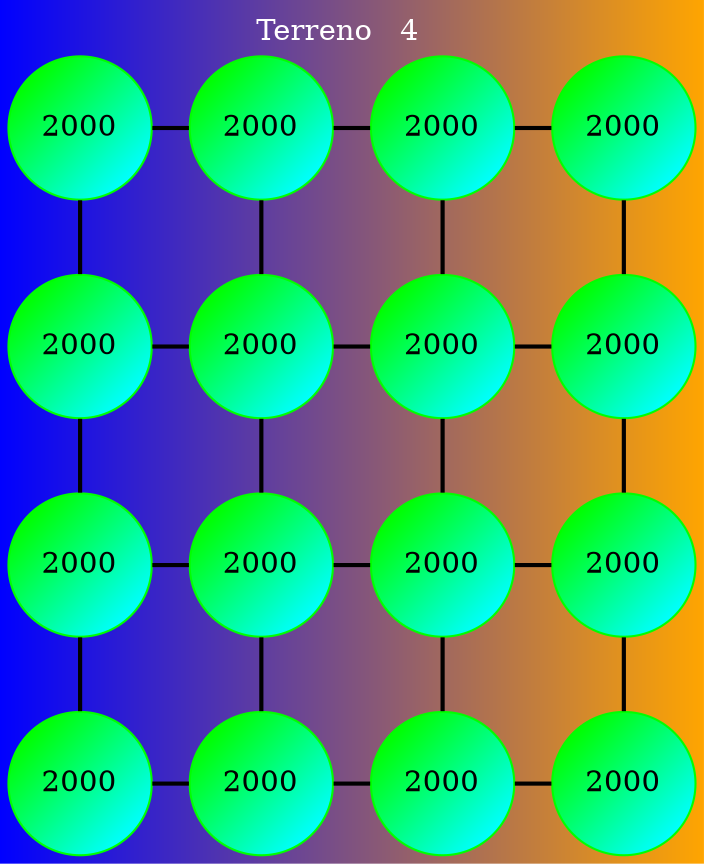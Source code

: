 
        graph grid{
	            layout=dot   
                fontcolor="white" 
                label=" Terreno   4    "    
                labelloc = "t"
                bgcolor="blue:orange"    
                edge [weight=1000 style=radial color=black ]
                node [shape=circle style="filled"  color="green:cyan" gradientangle="315"]
                
                edge [weight=1000 style=bold color=black]

                    1 [ label="2000" ]; 
     2 [ label="2000" ]; 
     3 [ label="2000" ]; 
     4 [ label="2000" ]; 
     5 [ label="2000" ]; 
     6 [ label="2000" ]; 
     7 [ label="2000" ]; 
     8 [ label="2000" ]; 
     9 [ label="2000" ]; 
     10 [ label="2000" ]; 
     11 [ label="2000" ]; 
     12 [ label="2000" ]; 
     13 [ label="2000" ]; 
     14 [ label="2000" ]; 
     15 [ label="2000" ]; 
     16 [ label="2000" ]; 
 rank=same { 1--2--3--4}
 rank=same {5--6--7--8}
 rank=same {9--10--11--12}
 rank=same {13--14--15--16}
1--5--9--13
2--6--10--14
3--7--11--15
4--8--12--16}